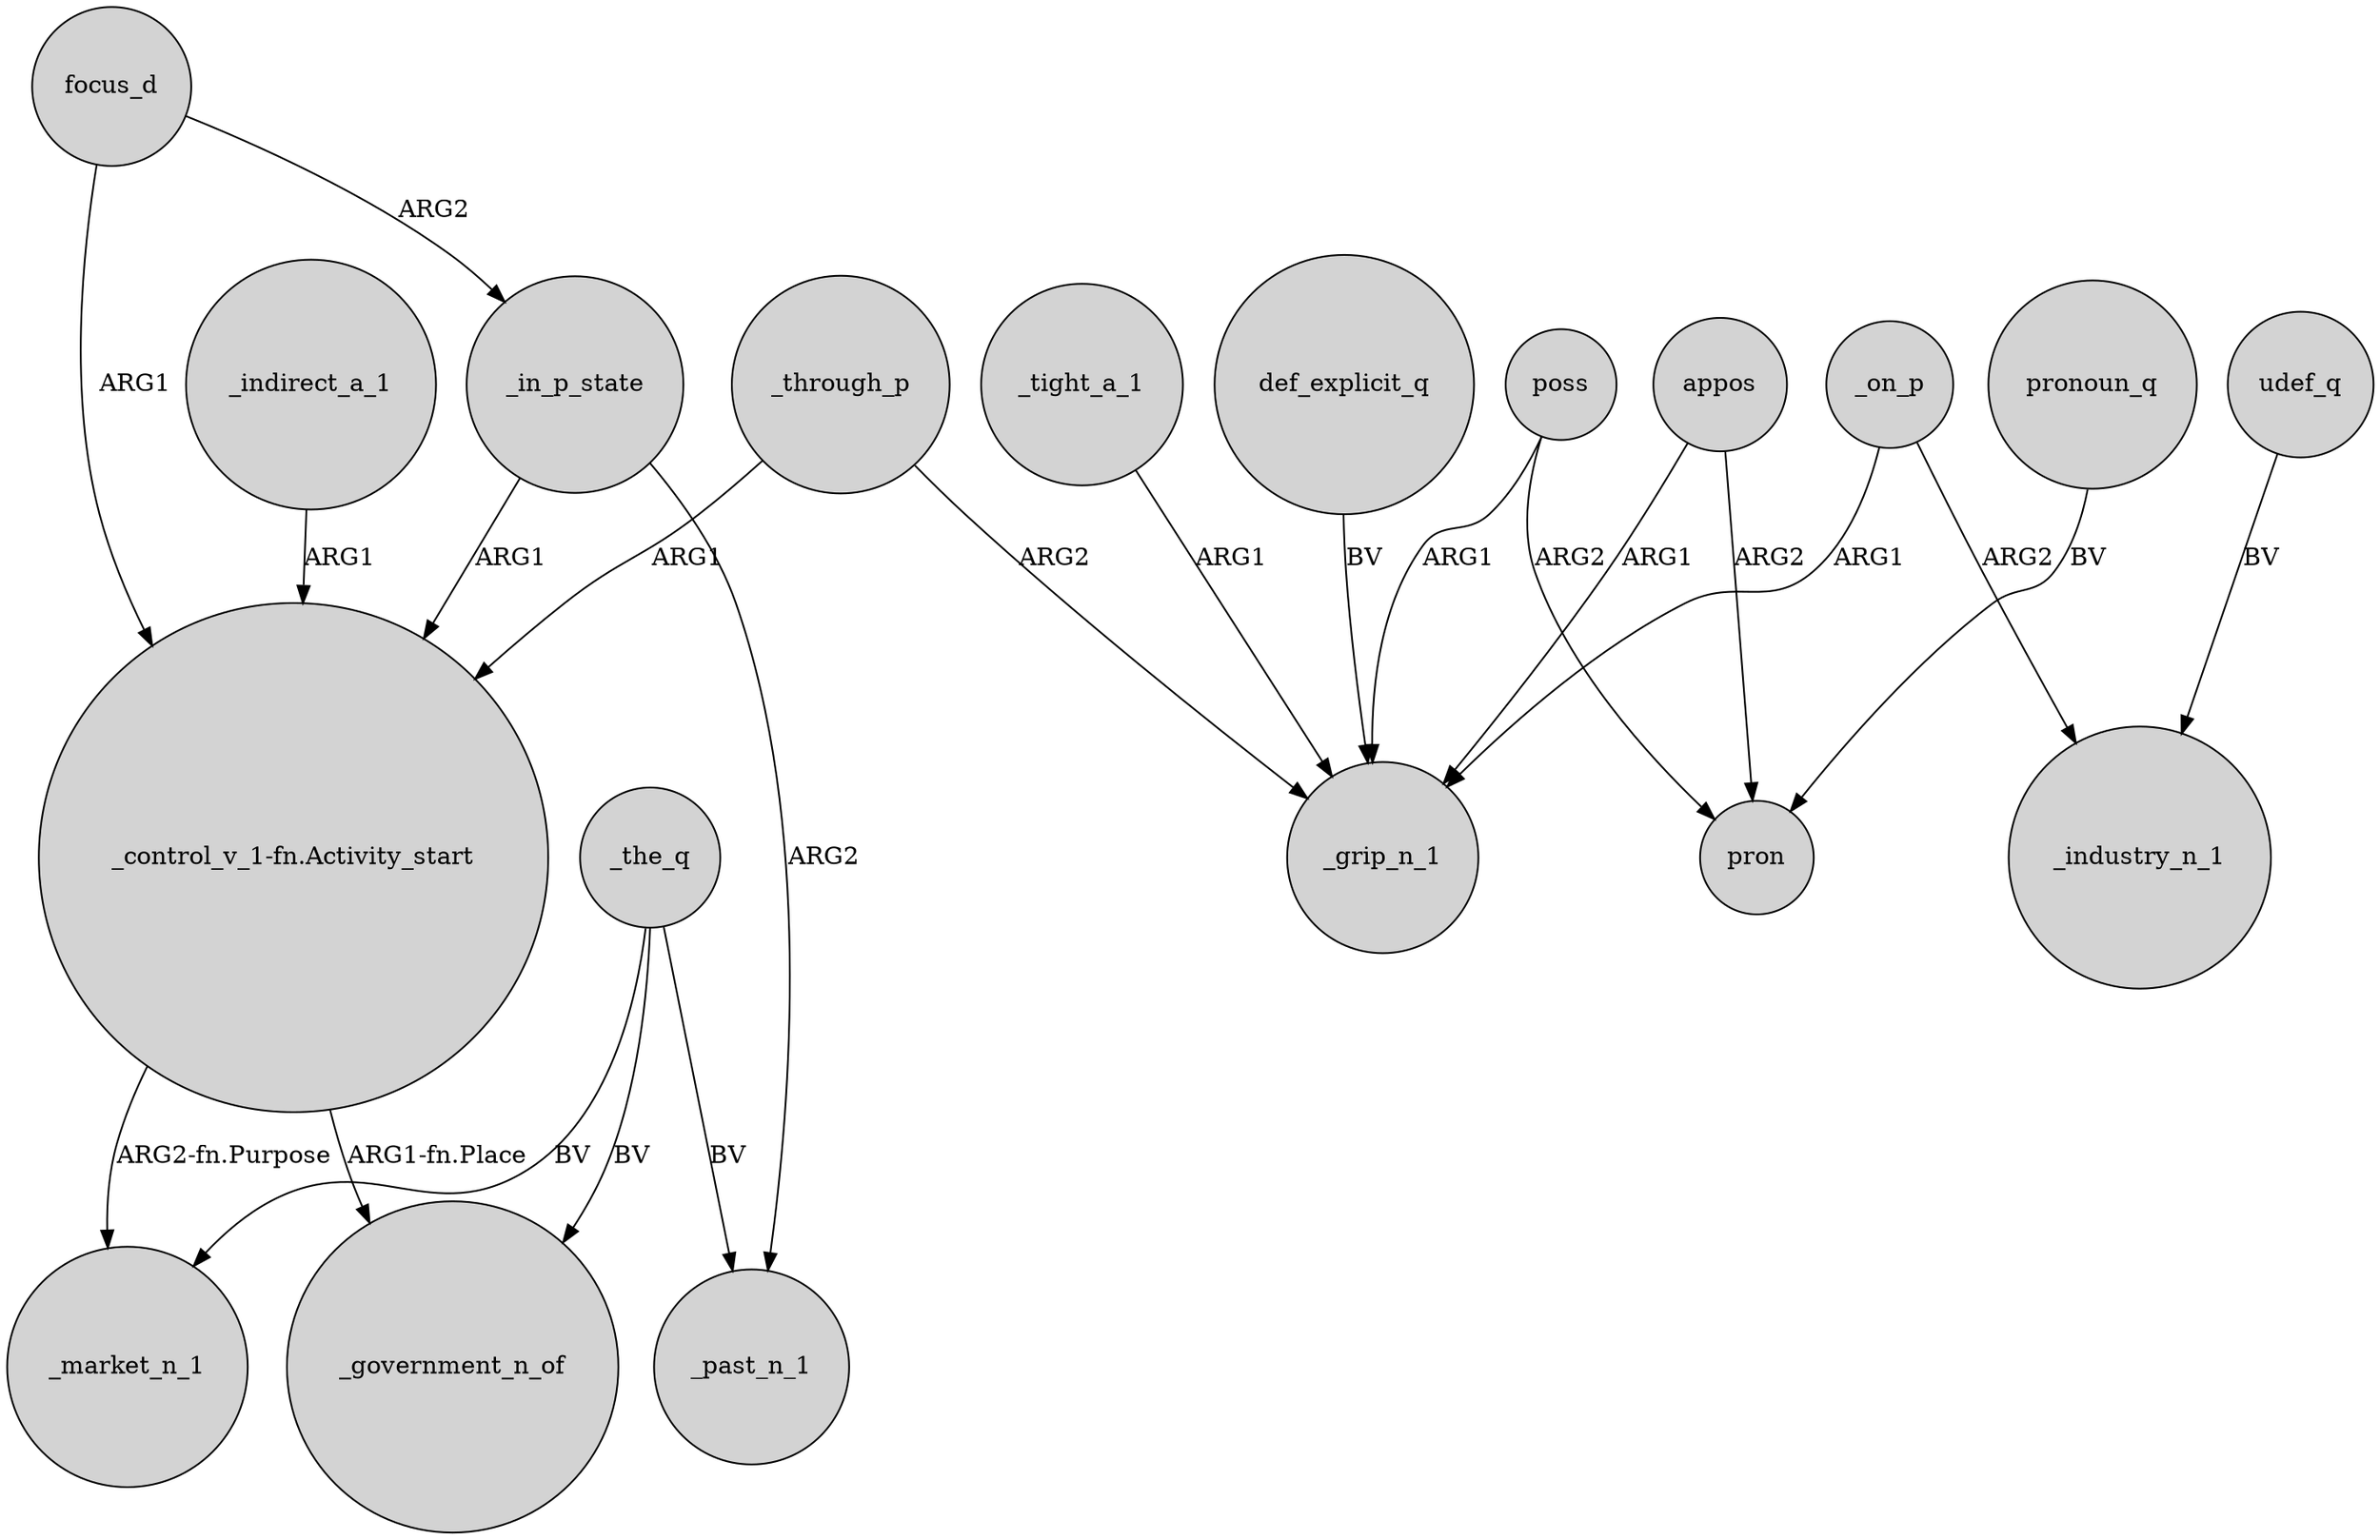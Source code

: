 digraph {
	node [shape=circle style=filled]
	_in_p_state -> _past_n_1 [label=ARG2]
	"_control_v_1-fn.Activity_start" -> _government_n_of [label="ARG1-fn.Place"]
	focus_d -> "_control_v_1-fn.Activity_start" [label=ARG1]
	_tight_a_1 -> _grip_n_1 [label=ARG1]
	focus_d -> _in_p_state [label=ARG2]
	_through_p -> _grip_n_1 [label=ARG2]
	poss -> _grip_n_1 [label=ARG1]
	_in_p_state -> "_control_v_1-fn.Activity_start" [label=ARG1]
	_on_p -> _grip_n_1 [label=ARG1]
	_the_q -> _market_n_1 [label=BV]
	appos -> pron [label=ARG2]
	"_control_v_1-fn.Activity_start" -> _market_n_1 [label="ARG2-fn.Purpose"]
	pronoun_q -> pron [label=BV]
	_through_p -> "_control_v_1-fn.Activity_start" [label=ARG1]
	poss -> pron [label=ARG2]
	_on_p -> _industry_n_1 [label=ARG2]
	_the_q -> _government_n_of [label=BV]
	udef_q -> _industry_n_1 [label=BV]
	appos -> _grip_n_1 [label=ARG1]
	def_explicit_q -> _grip_n_1 [label=BV]
	_indirect_a_1 -> "_control_v_1-fn.Activity_start" [label=ARG1]
	_the_q -> _past_n_1 [label=BV]
}
